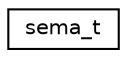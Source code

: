 digraph "Graphical Class Hierarchy"
{
 // LATEX_PDF_SIZE
  edge [fontname="Helvetica",fontsize="10",labelfontname="Helvetica",labelfontsize="10"];
  node [fontname="Helvetica",fontsize="10",shape=record];
  rankdir="LR";
  Node0 [label="sema_t",height=0.2,width=0.4,color="black", fillcolor="white", style="filled",URL="$structsema__t.html",tooltip="A Semaphore."];
}
